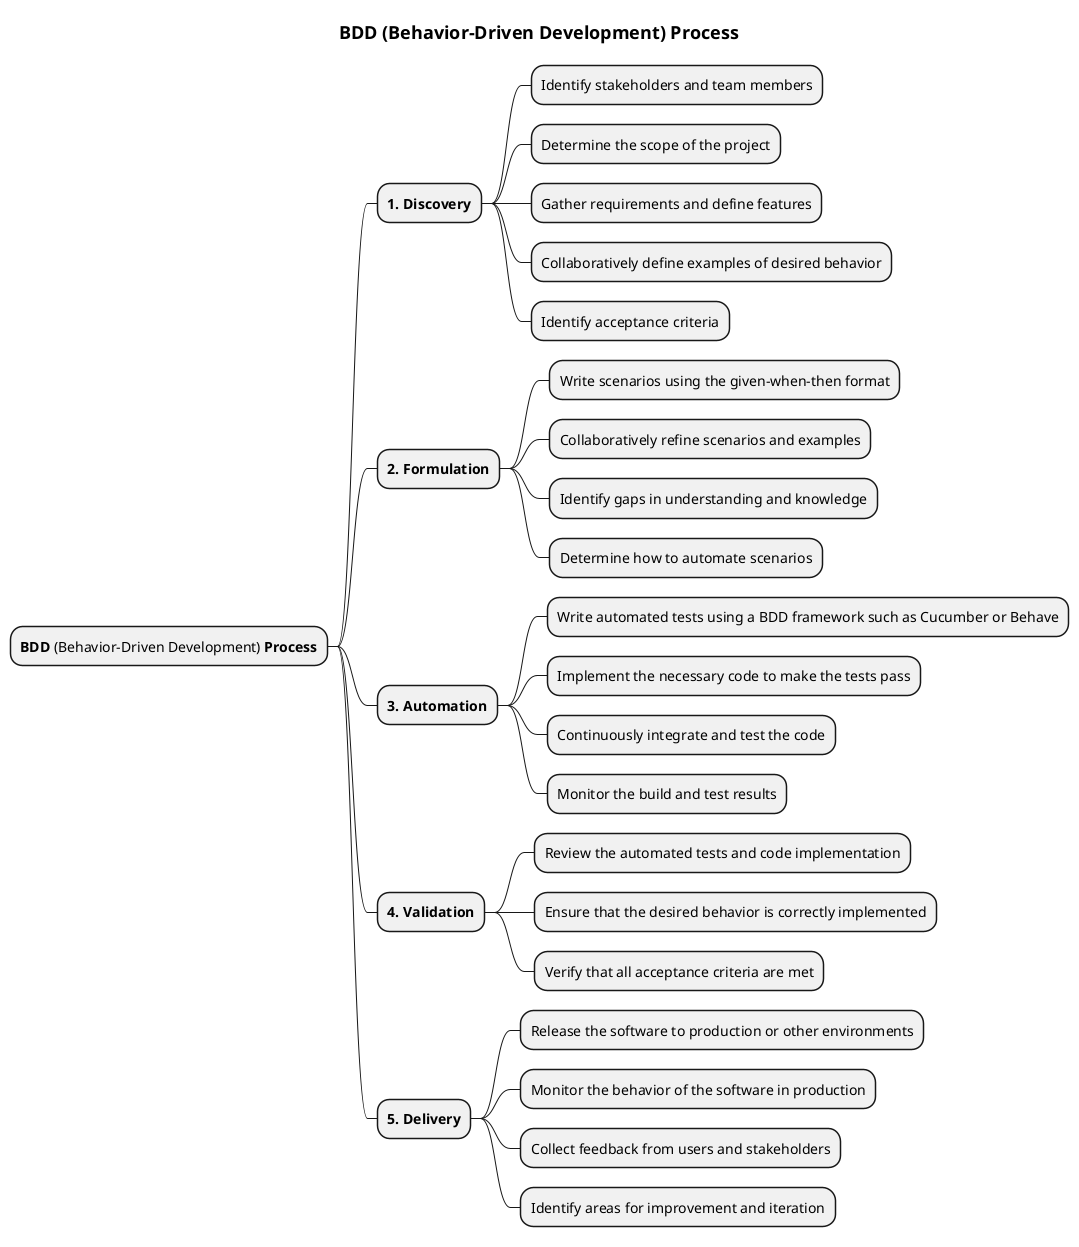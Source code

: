 @startmindmap
title = BDD (Behavior-Driven Development) Process

* **BDD** (Behavior-Driven Development) **Process**
** **1. Discovery**
*** Identify stakeholders and team members
*** Determine the scope of the project
*** Gather requirements and define features
*** Collaboratively define examples of desired behavior
*** Identify acceptance criteria
** **2. Formulation**
*** Write scenarios using the given-when-then format
*** Collaboratively refine scenarios and examples
*** Identify gaps in understanding and knowledge
*** Determine how to automate scenarios
** **3. Automation**
*** Write automated tests using a BDD framework such as Cucumber or Behave
*** Implement the necessary code to make the tests pass
*** Continuously integrate and test the code
*** Monitor the build and test results
** **4. Validation**
*** Review the automated tests and code implementation
*** Ensure that the desired behavior is correctly implemented
*** Verify that all acceptance criteria are met
** **5. Delivery**
*** Release the software to production or other environments
*** Monitor the behavior of the software in production
*** Collect feedback from users and stakeholders
*** Identify areas for improvement and iteration
@endmindmap
